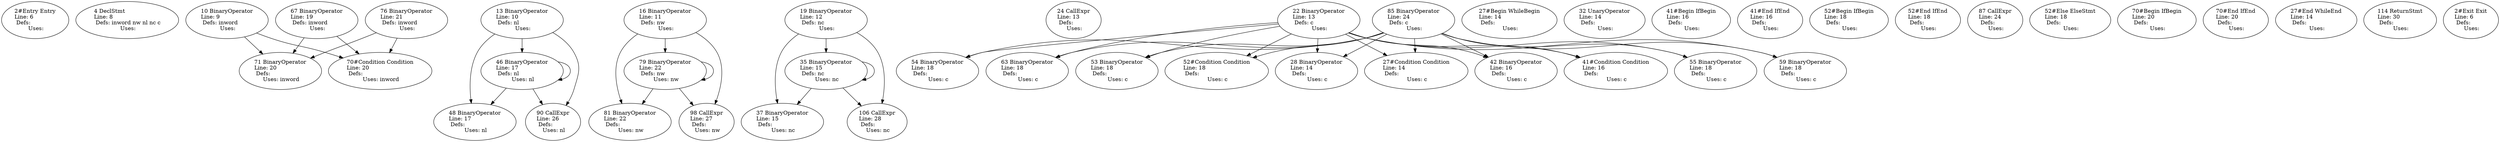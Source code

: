 digraph dd {

"2#Entry" [label="2#Entry Entry\lLine: 6\l Defs:\l Uses:"] ;
"4" [label="4 DeclStmt\lLine: 8\l Defs: inword nw nl nc c\l Uses:"] ;
"10" [label="10 BinaryOperator\lLine: 9\l Defs: inword\l Uses:"] ;
"13" [label="13 BinaryOperator\lLine: 10\l Defs: nl\l Uses:"] ;
"16" [label="16 BinaryOperator\lLine: 11\l Defs: nw\l Uses:"] ;
"19" [label="19 BinaryOperator\lLine: 12\l Defs: nc\l Uses:"] ;
"24" [label="24 CallExpr\lLine: 13\l Defs:\l Uses:"] ;
"22" [label="22 BinaryOperator\lLine: 13\l Defs: c\l Uses:"] ;
"27#Begin" [label="27#Begin WhileBegin\lLine: 14\l Defs:\l Uses:"] ;
"32" [label="32 UnaryOperator\lLine: 14\l Defs:\l Uses:"] ;
"28" [label="28 BinaryOperator\lLine: 14\l Defs:\l Uses: c"] ;
"27#Condition" [label="27#Condition Condition\lLine: 14\l Defs:\l Uses: c"] ;
"37" [label="37 BinaryOperator\lLine: 15\l Defs:\l Uses: nc"] ;
"35" [label="35 BinaryOperator\lLine: 15\l Defs: nc\l Uses: nc"] ;
"41#Begin" [label="41#Begin IfBegin\lLine: 16\l Defs:\l Uses:"] ;
"42" [label="42 BinaryOperator\lLine: 16\l Defs:\l Uses: c"] ;
"41#Condition" [label="41#Condition Condition\lLine: 16\l Defs:\l Uses: c"] ;
"48" [label="48 BinaryOperator\lLine: 17\l Defs:\l Uses: nl"] ;
"46" [label="46 BinaryOperator\lLine: 17\l Defs: nl\l Uses: nl"] ;
"41#End" [label="41#End IfEnd\lLine: 16\l Defs:\l Uses:"] ;
"52#Begin" [label="52#Begin IfBegin\lLine: 18\l Defs:\l Uses:"] ;
"55" [label="55 BinaryOperator\lLine: 18\l Defs:\l Uses: c"] ;
"59" [label="59 BinaryOperator\lLine: 18\l Defs:\l Uses: c"] ;
"54" [label="54 BinaryOperator\lLine: 18\l Defs:\l Uses: c"] ;
"63" [label="63 BinaryOperator\lLine: 18\l Defs:\l Uses: c"] ;
"53" [label="53 BinaryOperator\lLine: 18\l Defs:\l Uses: c"] ;
"52#Condition" [label="52#Condition Condition\lLine: 18\l Defs:\l Uses: c"] ;
"67" [label="67 BinaryOperator\lLine: 19\l Defs: inword\l Uses:"] ;
"52#End" [label="52#End IfEnd\lLine: 18\l Defs:\l Uses:"] ;
"87" [label="87 CallExpr\lLine: 24\l Defs:\l Uses:"] ;
"85" [label="85 BinaryOperator\lLine: 24\l Defs: c\l Uses:"] ;
"52#Else" [label="52#Else ElseStmt\lLine: 18\l Defs:\l Uses:"] ;
"70#Begin" [label="70#Begin IfBegin\lLine: 20\l Defs:\l Uses:"] ;
"71" [label="71 BinaryOperator\lLine: 20\l Defs:\l Uses: inword"] ;
"70#Condition" [label="70#Condition Condition\lLine: 20\l Defs:\l Uses: inword"] ;
"76" [label="76 BinaryOperator\lLine: 21\l Defs: inword\l Uses:"] ;
"81" [label="81 BinaryOperator\lLine: 22\l Defs:\l Uses: nw"] ;
"79" [label="79 BinaryOperator\lLine: 22\l Defs: nw\l Uses: nw"] ;
"70#End" [label="70#End IfEnd\lLine: 20\l Defs:\l Uses:"] ;
"27#End" [label="27#End WhileEnd\lLine: 14\l Defs:\l Uses:"] ;
"90" [label="90 CallExpr\lLine: 26\l Defs:\l Uses: nl"] ;
"98" [label="98 CallExpr\lLine: 27\l Defs:\l Uses: nw"] ;
"106" [label="106 CallExpr\lLine: 28\l Defs:\l Uses: nc"] ;
"114" [label="114 ReturnStmt\lLine: 30\l Defs:\l Uses:"] ;
"2#Exit" [label="2#Exit Exit\lLine: 6\l Defs:\l Uses:"] ;
"22" -> "28" ;
"85" -> "28" ;
"22" -> "27#Condition" ;
"85" -> "27#Condition" ;
"19" -> "37" ;
"35" -> "37" ;
"19" -> "35" ;
"35" -> "35" ;
"22" -> "42" ;
"85" -> "42" ;
"22" -> "41#Condition" ;
"85" -> "41#Condition" ;
"13" -> "48" ;
"46" -> "48" ;
"13" -> "46" ;
"46" -> "46" ;
"22" -> "55" ;
"85" -> "55" ;
"22" -> "59" ;
"85" -> "59" ;
"22" -> "54" ;
"85" -> "54" ;
"22" -> "63" ;
"85" -> "63" ;
"22" -> "53" ;
"85" -> "53" ;
"22" -> "52#Condition" ;
"85" -> "52#Condition" ;
"10" -> "71" ;
"67" -> "71" ;
"76" -> "71" ;
"10" -> "70#Condition" ;
"67" -> "70#Condition" ;
"76" -> "70#Condition" ;
"16" -> "81" ;
"79" -> "81" ;
"16" -> "79" ;
"79" -> "79" ;
"13" -> "90" ;
"46" -> "90" ;
"16" -> "98" ;
"79" -> "98" ;
"19" -> "106" ;
"35" -> "106" ;

}
